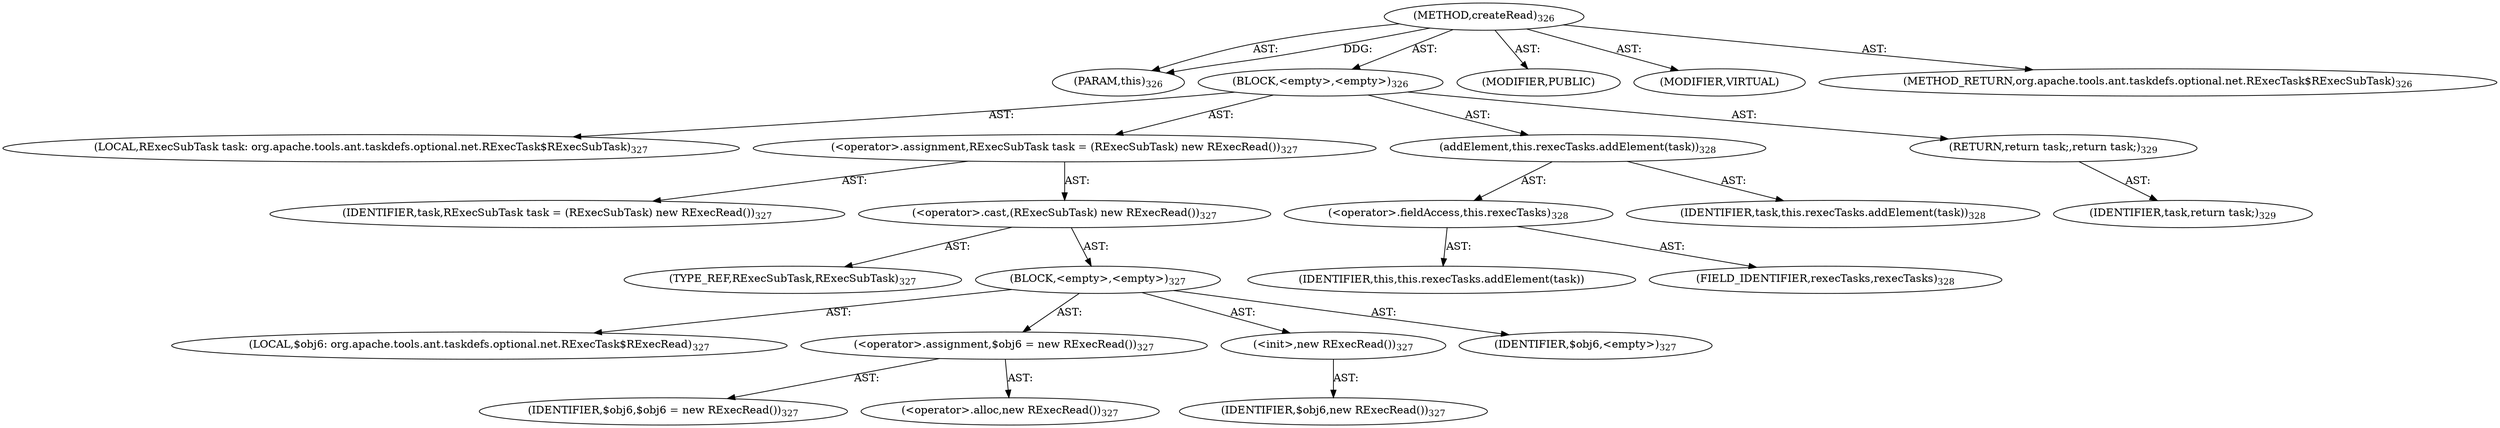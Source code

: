 digraph "createRead" {  
"111669149712" [label = <(METHOD,createRead)<SUB>326</SUB>> ]
"115964117034" [label = <(PARAM,this)<SUB>326</SUB>> ]
"25769803824" [label = <(BLOCK,&lt;empty&gt;,&lt;empty&gt;)<SUB>326</SUB>> ]
"94489280529" [label = <(LOCAL,RExecSubTask task: org.apache.tools.ant.taskdefs.optional.net.RExecTask$RExecSubTask)<SUB>327</SUB>> ]
"30064771245" [label = <(&lt;operator&gt;.assignment,RExecSubTask task = (RExecSubTask) new RExecRead())<SUB>327</SUB>> ]
"68719476890" [label = <(IDENTIFIER,task,RExecSubTask task = (RExecSubTask) new RExecRead())<SUB>327</SUB>> ]
"30064771246" [label = <(&lt;operator&gt;.cast,(RExecSubTask) new RExecRead())<SUB>327</SUB>> ]
"180388626436" [label = <(TYPE_REF,RExecSubTask,RExecSubTask)<SUB>327</SUB>> ]
"25769803825" [label = <(BLOCK,&lt;empty&gt;,&lt;empty&gt;)<SUB>327</SUB>> ]
"94489280530" [label = <(LOCAL,$obj6: org.apache.tools.ant.taskdefs.optional.net.RExecTask$RExecRead)<SUB>327</SUB>> ]
"30064771247" [label = <(&lt;operator&gt;.assignment,$obj6 = new RExecRead())<SUB>327</SUB>> ]
"68719476891" [label = <(IDENTIFIER,$obj6,$obj6 = new RExecRead())<SUB>327</SUB>> ]
"30064771248" [label = <(&lt;operator&gt;.alloc,new RExecRead())<SUB>327</SUB>> ]
"30064771249" [label = <(&lt;init&gt;,new RExecRead())<SUB>327</SUB>> ]
"68719476892" [label = <(IDENTIFIER,$obj6,new RExecRead())<SUB>327</SUB>> ]
"68719476893" [label = <(IDENTIFIER,$obj6,&lt;empty&gt;)<SUB>327</SUB>> ]
"30064771250" [label = <(addElement,this.rexecTasks.addElement(task))<SUB>328</SUB>> ]
"30064771251" [label = <(&lt;operator&gt;.fieldAccess,this.rexecTasks)<SUB>328</SUB>> ]
"68719476894" [label = <(IDENTIFIER,this,this.rexecTasks.addElement(task))> ]
"55834574872" [label = <(FIELD_IDENTIFIER,rexecTasks,rexecTasks)<SUB>328</SUB>> ]
"68719476895" [label = <(IDENTIFIER,task,this.rexecTasks.addElement(task))<SUB>328</SUB>> ]
"146028888064" [label = <(RETURN,return task;,return task;)<SUB>329</SUB>> ]
"68719476896" [label = <(IDENTIFIER,task,return task;)<SUB>329</SUB>> ]
"133143986224" [label = <(MODIFIER,PUBLIC)> ]
"133143986225" [label = <(MODIFIER,VIRTUAL)> ]
"128849018896" [label = <(METHOD_RETURN,org.apache.tools.ant.taskdefs.optional.net.RExecTask$RExecSubTask)<SUB>326</SUB>> ]
  "111669149712" -> "115964117034"  [ label = "AST: "] 
  "111669149712" -> "25769803824"  [ label = "AST: "] 
  "111669149712" -> "133143986224"  [ label = "AST: "] 
  "111669149712" -> "133143986225"  [ label = "AST: "] 
  "111669149712" -> "128849018896"  [ label = "AST: "] 
  "25769803824" -> "94489280529"  [ label = "AST: "] 
  "25769803824" -> "30064771245"  [ label = "AST: "] 
  "25769803824" -> "30064771250"  [ label = "AST: "] 
  "25769803824" -> "146028888064"  [ label = "AST: "] 
  "30064771245" -> "68719476890"  [ label = "AST: "] 
  "30064771245" -> "30064771246"  [ label = "AST: "] 
  "30064771246" -> "180388626436"  [ label = "AST: "] 
  "30064771246" -> "25769803825"  [ label = "AST: "] 
  "25769803825" -> "94489280530"  [ label = "AST: "] 
  "25769803825" -> "30064771247"  [ label = "AST: "] 
  "25769803825" -> "30064771249"  [ label = "AST: "] 
  "25769803825" -> "68719476893"  [ label = "AST: "] 
  "30064771247" -> "68719476891"  [ label = "AST: "] 
  "30064771247" -> "30064771248"  [ label = "AST: "] 
  "30064771249" -> "68719476892"  [ label = "AST: "] 
  "30064771250" -> "30064771251"  [ label = "AST: "] 
  "30064771250" -> "68719476895"  [ label = "AST: "] 
  "30064771251" -> "68719476894"  [ label = "AST: "] 
  "30064771251" -> "55834574872"  [ label = "AST: "] 
  "146028888064" -> "68719476896"  [ label = "AST: "] 
  "111669149712" -> "115964117034"  [ label = "DDG: "] 
}
